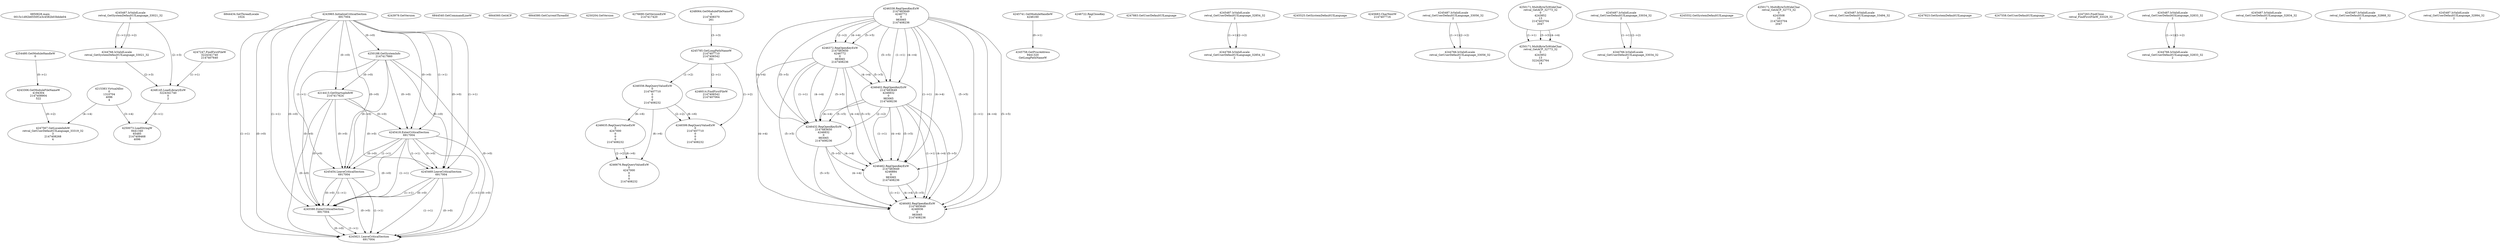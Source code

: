 // Global SCDG with merge call
digraph {
	0 [label="6850628.main
0015c1d92b6550f1e3c4582b03bbde04"]
	1 [label="4254480.GetModuleHandleW
0"]
	2 [label="6844434.SetThreadLocale
1024"]
	3 [label="4243965.InitializeCriticalSection
6917004"]
	4 [label="4243979.GetVersion
"]
	5 [label="4250188.GetSystemInfo
2147417660"]
	3 -> 5 [label="(0-->0)"]
	6 [label="6844540.GetCommandLineW
"]
	7 [label="4214413.GetStartupInfoW
2147417624"]
	3 -> 7 [label="(0-->0)"]
	5 -> 7 [label="(0-->0)"]
	8 [label="6844560.GetACP
"]
	9 [label="6844580.GetCurrentThreadId
"]
	10 [label="4250204.GetVersion
"]
	11 [label="4276690.GetVersionExW
2147417420"]
	12 [label="4243306.GetModuleFileNameW
4194304
2147408904
522"]
	1 -> 12 [label="(0-->1)"]
	13 [label="4248064.GetModuleFileNameW
0
2147408370
261"]
	14 [label="4215383.VirtualAlloc
0
1310704
4096
4"]
	15 [label="4246338.RegOpenKeyExW
2147483649
4246772
0
983065
2147408236"]
	16 [label="4246372.RegOpenKeyExW
2147483650
4246772
0
983065
2147408236"]
	15 -> 16 [label="(2-->2)"]
	15 -> 16 [label="(4-->4)"]
	15 -> 16 [label="(5-->5)"]
	17 [label="4245741.GetModuleHandleW
4246160"]
	18 [label="4245758.GetProcAddress
9441320
GetLongPathNameW"]
	17 -> 18 [label="(0-->1)"]
	19 [label="4245785.GetLongPathNameW
2147407710
2147406542
261"]
	13 -> 19 [label="(3-->3)"]
	20 [label="4246556.RegQueryValueExW
0
2147407710
0
0
0
2147408232"]
	19 -> 20 [label="(1-->2)"]
	21 [label="4246635.RegQueryValueExW
0
4247000
0
0
0
2147408232"]
	20 -> 21 [label="(6-->6)"]
	22 [label="4246722.RegCloseKey
0"]
	23 [label="4247883.GetUserDefaultUILanguage
"]
	24 [label="4245418.EnterCriticalSection
6917004"]
	3 -> 24 [label="(1-->1)"]
	3 -> 24 [label="(0-->0)"]
	5 -> 24 [label="(0-->0)"]
	7 -> 24 [label="(0-->0)"]
	25 [label="4245469.LeaveCriticalSection
6917004"]
	3 -> 25 [label="(1-->1)"]
	24 -> 25 [label="(1-->1)"]
	3 -> 25 [label="(0-->0)"]
	5 -> 25 [label="(0-->0)"]
	7 -> 25 [label="(0-->0)"]
	24 -> 25 [label="(0-->0)"]
	26 [label="4245487.IsValidLocale
retval_GetUserDefaultUILanguage_32854_32
2"]
	27 [label="4244766.IsValidLocale
retval_GetUserDefaultUILanguage_32854_32
2"]
	26 -> 27 [label="(1-->1)"]
	26 -> 27 [label="(2-->2)"]
	28 [label="4245525.GetSystemDefaultUILanguage
"]
	29 [label="4245683.CharNextW
2147407716"]
	30 [label="4246676.RegQueryValueExW
0
4247000
0
0
0
2147408232"]
	21 -> 30 [label="(2-->2)"]
	20 -> 30 [label="(6-->6)"]
	21 -> 30 [label="(6-->6)"]
	31 [label="4245487.IsValidLocale
retval_GetUserDefaultUILanguage_33056_32
2"]
	32 [label="4244766.IsValidLocale
retval_GetUserDefaultUILanguage_33056_32
2"]
	31 -> 32 [label="(1-->1)"]
	31 -> 32 [label="(2-->2)"]
	33 [label="4250171.MultiByteToWideChar
retval_GetACP_32773_32
0
4243852
13
2147403704
2047"]
	34 [label="4250171.MultiByteToWideChar
retval_GetACP_32773_32
0
4243852
13
3224282764
14"]
	33 -> 34 [label="(1-->1)"]
	33 -> 34 [label="(3-->3)"]
	33 -> 34 [label="(4-->4)"]
	35 [label="4245487.IsValidLocale
retval_GetUserDefaultUILanguage_33034_32
2"]
	36 [label="4244766.IsValidLocale
retval_GetUserDefaultUILanguage_33034_32
2"]
	35 -> 36 [label="(1-->1)"]
	35 -> 36 [label="(2-->2)"]
	37 [label="4245552.GetSystemDefaultUILanguage
"]
	38 [label="4250171.MultiByteToWideChar
retval_GetACP_32773_32
0
4243508
10
2147403704
2047"]
	39 [label="4246402.RegOpenKeyExW
2147483649
4246832
0
983065
2147408236"]
	15 -> 39 [label="(1-->1)"]
	15 -> 39 [label="(4-->4)"]
	16 -> 39 [label="(4-->4)"]
	15 -> 39 [label="(5-->5)"]
	16 -> 39 [label="(5-->5)"]
	40 [label="4246014.FindFirstFileW
2147406542
2147407064"]
	19 -> 40 [label="(2-->1)"]
	41 [label="4246599.RegQueryValueExW
0
2147407710
0
0
0
2147408232"]
	19 -> 41 [label="(1-->2)"]
	20 -> 41 [label="(2-->2)"]
	20 -> 41 [label="(6-->6)"]
	42 [label="4245487.IsValidLocale
retval_GetUserDefaultUILanguage_33494_32
2"]
	43 [label="4245454.LeaveCriticalSection
6917004"]
	3 -> 43 [label="(1-->1)"]
	24 -> 43 [label="(1-->1)"]
	3 -> 43 [label="(0-->0)"]
	5 -> 43 [label="(0-->0)"]
	7 -> 43 [label="(0-->0)"]
	24 -> 43 [label="(0-->0)"]
	44 [label="4247923.GetSystemDefaultUILanguage
"]
	45 [label="4245487.IsValidLocale
retval_GetSystemDefaultUILanguage_33021_32
2"]
	46 [label="4244766.IsValidLocale
retval_GetSystemDefaultUILanguage_33021_32
2"]
	45 -> 46 [label="(1-->1)"]
	45 -> 46 [label="(2-->2)"]
	47 [label="4245580.EnterCriticalSection
6917004"]
	3 -> 47 [label="(1-->1)"]
	24 -> 47 [label="(1-->1)"]
	25 -> 47 [label="(1-->1)"]
	43 -> 47 [label="(1-->1)"]
	3 -> 47 [label="(0-->0)"]
	5 -> 47 [label="(0-->0)"]
	7 -> 47 [label="(0-->0)"]
	24 -> 47 [label="(0-->0)"]
	25 -> 47 [label="(0-->0)"]
	43 -> 47 [label="(0-->0)"]
	48 [label="4245621.LeaveCriticalSection
6917004"]
	3 -> 48 [label="(1-->1)"]
	24 -> 48 [label="(1-->1)"]
	25 -> 48 [label="(1-->1)"]
	43 -> 48 [label="(1-->1)"]
	47 -> 48 [label="(1-->1)"]
	3 -> 48 [label="(0-->0)"]
	5 -> 48 [label="(0-->0)"]
	7 -> 48 [label="(0-->0)"]
	24 -> 48 [label="(0-->0)"]
	25 -> 48 [label="(0-->0)"]
	43 -> 48 [label="(0-->0)"]
	47 -> 48 [label="(0-->0)"]
	49 [label="4247558.GetUserDefaultUILanguage
"]
	50 [label="4247567.GetLocaleInfoW
retval_GetUserDefaultUILanguage_33319_32
3
2147408268
4"]
	12 -> 50 [label="(0-->2)"]
	14 -> 50 [label="(4-->4)"]
	51 [label="4247247.FindFirstFileW
3224341740
2147407640"]
	52 [label="4247263.FindClose
retval_FindFirstFileW_33329_32"]
	53 [label="4248145.LoadLibraryExW
3224341740
0
2"]
	51 -> 53 [label="(1-->1)"]
	45 -> 53 [label="(2-->3)"]
	46 -> 53 [label="(2-->3)"]
	54 [label="4250073.LoadStringW
9441340
65485
2147409468
4096"]
	53 -> 54 [label="(0-->1)"]
	14 -> 54 [label="(3-->4)"]
	55 [label="4245487.IsValidLocale
retval_GetUserDefaultUILanguage_32833_32
2"]
	56 [label="4245487.IsValidLocale
retval_GetUserDefaultUILanguage_32834_32
2"]
	57 [label="4246432.RegOpenKeyExW
2147483650
4246832
0
983065
2147408236"]
	16 -> 57 [label="(1-->1)"]
	39 -> 57 [label="(2-->2)"]
	15 -> 57 [label="(4-->4)"]
	16 -> 57 [label="(4-->4)"]
	39 -> 57 [label="(4-->4)"]
	15 -> 57 [label="(5-->5)"]
	16 -> 57 [label="(5-->5)"]
	39 -> 57 [label="(5-->5)"]
	58 [label="4246462.RegOpenKeyExW
2147483649
4246884
0
983065
2147408236"]
	15 -> 58 [label="(1-->1)"]
	39 -> 58 [label="(1-->1)"]
	15 -> 58 [label="(4-->4)"]
	16 -> 58 [label="(4-->4)"]
	39 -> 58 [label="(4-->4)"]
	57 -> 58 [label="(4-->4)"]
	15 -> 58 [label="(5-->5)"]
	16 -> 58 [label="(5-->5)"]
	39 -> 58 [label="(5-->5)"]
	57 -> 58 [label="(5-->5)"]
	59 [label="4246492.RegOpenKeyExW
2147483649
4246936
0
983065
2147408236"]
	15 -> 59 [label="(1-->1)"]
	39 -> 59 [label="(1-->1)"]
	58 -> 59 [label="(1-->1)"]
	15 -> 59 [label="(4-->4)"]
	16 -> 59 [label="(4-->4)"]
	39 -> 59 [label="(4-->4)"]
	57 -> 59 [label="(4-->4)"]
	58 -> 59 [label="(4-->4)"]
	15 -> 59 [label="(5-->5)"]
	16 -> 59 [label="(5-->5)"]
	39 -> 59 [label="(5-->5)"]
	57 -> 59 [label="(5-->5)"]
	58 -> 59 [label="(5-->5)"]
	60 [label="4245487.IsValidLocale
retval_GetUserDefaultUILanguage_32868_32
2"]
	61 [label="4244766.IsValidLocale
retval_GetUserDefaultUILanguage_32833_32
2"]
	55 -> 61 [label="(1-->1)"]
	55 -> 61 [label="(2-->2)"]
	62 [label="4245487.IsValidLocale
retval_GetUserDefaultUILanguage_32994_32
2"]
}
